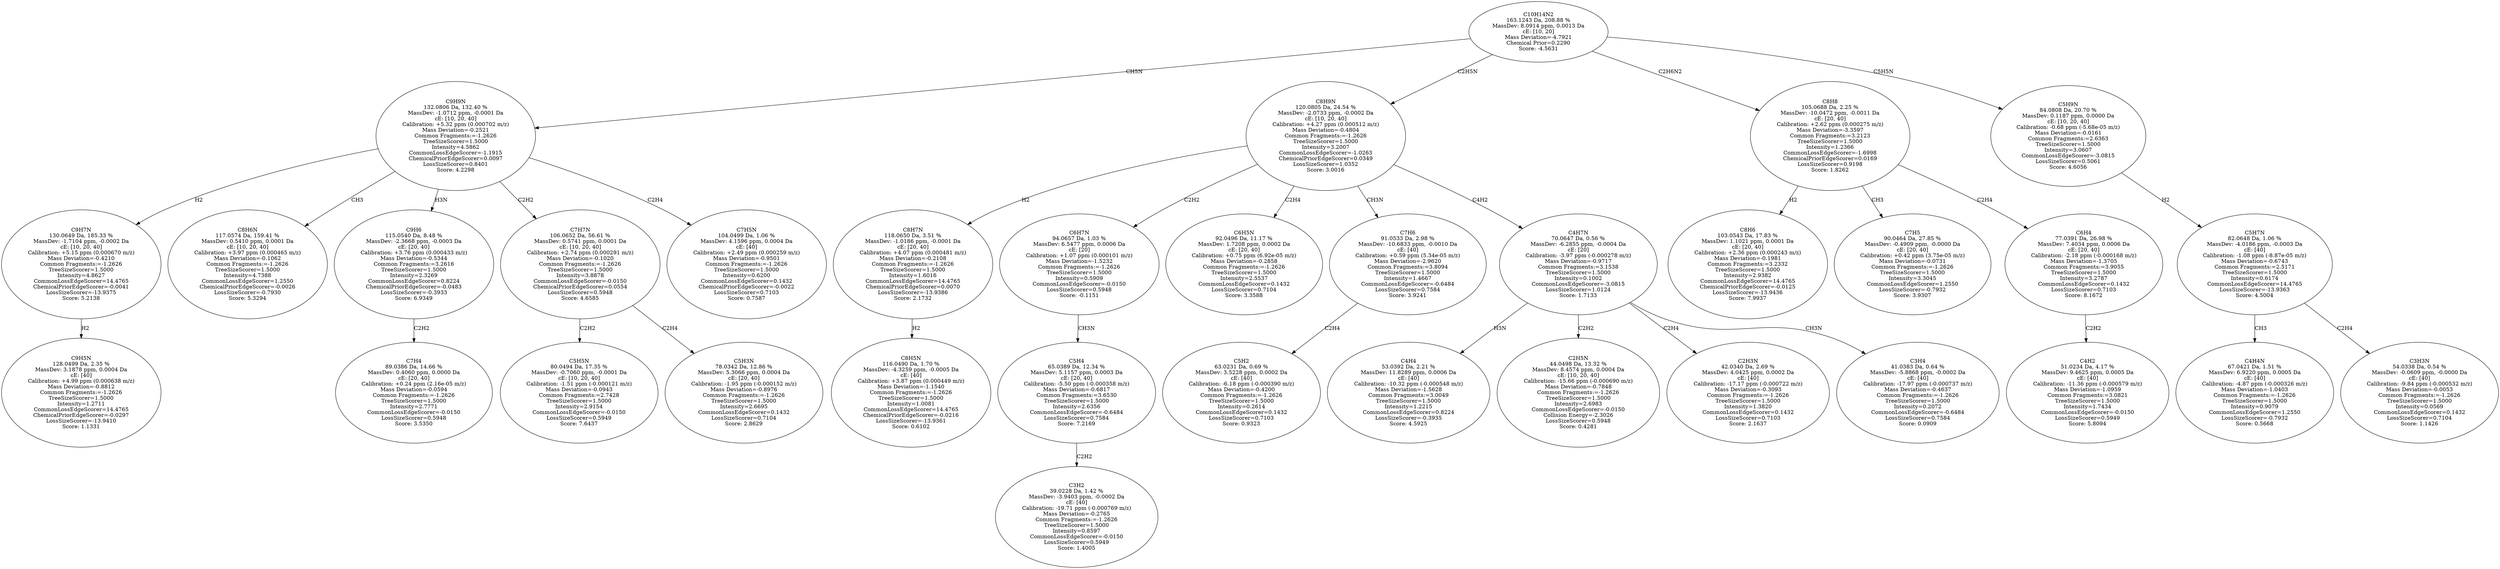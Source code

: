 strict digraph {
v1 [label="C9H5N\n128.0499 Da, 2.35 %\nMassDev: 3.1878 ppm, 0.0004 Da\ncE: [40]\nCalibration: +4.99 ppm (0.000638 m/z)\nMass Deviation=-0.8812\nCommon Fragments:=-1.2626\nTreeSizeScorer=1.5000\nIntensity=1.2711\nCommonLossEdgeScorer=14.4765\nChemicalPriorEdgeScorer=-0.0297\nLossSizeScorer=-13.9410\nScore: 1.1331"];
v2 [label="C9H7N\n130.0649 Da, 185.33 %\nMassDev: -1.7104 ppm, -0.0002 Da\ncE: [10, 20, 40]\nCalibration: +5.15 ppm (0.000670 m/z)\nMass Deviation=-0.4210\nCommon Fragments:=-1.2626\nTreeSizeScorer=1.5000\nIntensity=4.8627\nCommonLossEdgeScorer=14.4765\nChemicalPriorEdgeScorer=-0.0041\nLossSizeScorer=-13.9375\nScore: 5.2138"];
v3 [label="C8H6N\n117.0574 Da, 159.41 %\nMassDev: 0.5410 ppm, 0.0001 Da\ncE: [10, 20, 40]\nCalibration: +3.97 ppm (0.000465 m/z)\nMass Deviation=-0.1062\nCommon Fragments:=-1.2626\nTreeSizeScorer=1.5000\nIntensity=4.7388\nCommonLossEdgeScorer=1.2550\nChemicalPriorEdgeScorer=-0.0026\nLossSizeScorer=-0.7930\nScore: 5.3294"];
v4 [label="C7H4\n89.0386 Da, 14.66 %\nMassDev: 0.4060 ppm, 0.0000 Da\ncE: [20, 40]\nCalibration: +0.24 ppm (2.16e-05 m/z)\nMass Deviation=-0.0594\nCommon Fragments:=-1.2626\nTreeSizeScorer=1.5000\nIntensity=2.7771\nCommonLossEdgeScorer=-0.0150\nLossSizeScorer=0.5948\nScore: 3.5350"];
v5 [label="C9H6\n115.0540 Da, 8.48 %\nMassDev: -2.3668 ppm, -0.0003 Da\ncE: [20, 40]\nCalibration: +3.76 ppm (0.000433 m/z)\nMass Deviation=-0.5344\nCommon Fragments:=3.2616\nTreeSizeScorer=1.5000\nIntensity=2.3269\nCommonLossEdgeScorer=0.8224\nChemicalPriorEdgeScorer=-0.0483\nLossSizeScorer=-0.3933\nScore: 6.9349"];
v6 [label="C5H5N\n80.0494 Da, 17.35 %\nMassDev: -0.7060 ppm, -0.0001 Da\ncE: [10, 20, 40]\nCalibration: -1.51 ppm (-0.000121 m/z)\nMass Deviation=-0.0943\nCommon Fragments:=2.7428\nTreeSizeScorer=1.5000\nIntensity=2.9154\nCommonLossEdgeScorer=-0.0150\nLossSizeScorer=0.5949\nScore: 7.6437"];
v7 [label="C5H3N\n78.0342 Da, 12.86 %\nMassDev: 5.3066 ppm, 0.0004 Da\ncE: [20, 40]\nCalibration: -1.95 ppm (-0.000152 m/z)\nMass Deviation=-0.8976\nCommon Fragments:=-1.2626\nTreeSizeScorer=1.5000\nIntensity=2.6695\nCommonLossEdgeScorer=0.1432\nLossSizeScorer=0.7104\nScore: 2.8629"];
v8 [label="C7H7N\n106.0652 Da, 56.61 %\nMassDev: 0.5741 ppm, 0.0001 Da\ncE: [10, 20, 40]\nCalibration: +2.74 ppm (0.000291 m/z)\nMass Deviation=-0.1020\nCommon Fragments:=-1.2626\nTreeSizeScorer=1.5000\nIntensity=3.8878\nCommonLossEdgeScorer=-0.0150\nChemicalPriorEdgeScorer=0.0554\nLossSizeScorer=0.5948\nScore: 4.6585"];
v9 [label="C7H5N\n104.0499 Da, 1.06 %\nMassDev: 4.1596 ppm, 0.0004 Da\ncE: [40]\nCalibration: +2.49 ppm (0.000259 m/z)\nMass Deviation=-0.9501\nCommon Fragments:=-1.2626\nTreeSizeScorer=1.5000\nIntensity=0.6200\nCommonLossEdgeScorer=0.1432\nChemicalPriorEdgeScorer=-0.0022\nLossSizeScorer=0.7103\nScore: 0.7587"];
v10 [label="C9H9N\n132.0806 Da, 132.40 %\nMassDev: -1.0712 ppm, -0.0001 Da\ncE: [10, 20, 40]\nCalibration: +5.32 ppm (0.000702 m/z)\nMass Deviation=-0.2521\nCommon Fragments:=-1.2626\nTreeSizeScorer=1.5000\nIntensity=4.5862\nCommonLossEdgeScorer=-1.1915\nChemicalPriorEdgeScorer=0.0097\nLossSizeScorer=0.8401\nScore: 4.2298"];
v11 [label="C8H5N\n116.0490 Da, 1.70 %\nMassDev: -4.3259 ppm, -0.0005 Da\ncE: [40]\nCalibration: +3.87 ppm (0.000449 m/z)\nMass Deviation=-1.1540\nCommon Fragments:=-1.2626\nTreeSizeScorer=1.5000\nIntensity=1.0081\nCommonLossEdgeScorer=14.4765\nChemicalPriorEdgeScorer=-0.0216\nLossSizeScorer=-13.9361\nScore: 0.6102"];
v12 [label="C8H7N\n118.0650 Da, 3.51 %\nMassDev: -1.0186 ppm, -0.0001 Da\ncE: [20, 40]\nCalibration: +4.07 ppm (0.000481 m/z)\nMass Deviation=-0.2108\nCommon Fragments:=-1.2626\nTreeSizeScorer=1.5000\nIntensity=1.6016\nCommonLossEdgeScorer=14.4765\nChemicalPriorEdgeScorer=0.0070\nLossSizeScorer=-13.9386\nScore: 2.1732"];
v13 [label="C3H2\n39.0228 Da, 1.42 %\nMassDev: -3.9403 ppm, -0.0002 Da\ncE: [40]\nCalibration: -19.71 ppm (-0.000769 m/z)\nMass Deviation=-0.2765\nCommon Fragments:=-1.2626\nTreeSizeScorer=1.5000\nIntensity=0.8597\nCommonLossEdgeScorer=-0.0150\nLossSizeScorer=0.5949\nScore: 1.4005"];
v14 [label="C5H4\n65.0389 Da, 12.34 %\nMassDev: 5.1157 ppm, 0.0003 Da\ncE: [20, 40]\nCalibration: -5.50 ppm (-0.000358 m/z)\nMass Deviation=-0.6817\nCommon Fragments:=3.6530\nTreeSizeScorer=1.5000\nIntensity=2.6356\nCommonLossEdgeScorer=-0.6484\nLossSizeScorer=0.7584\nScore: 7.2169"];
v15 [label="C6H7N\n94.0657 Da, 1.03 %\nMassDev: 6.5477 ppm, 0.0006 Da\ncE: [20]\nCalibration: +1.07 ppm (0.000101 m/z)\nMass Deviation=-1.5232\nCommon Fragments:=-1.2626\nTreeSizeScorer=1.5000\nIntensity=0.5909\nCommonLossEdgeScorer=-0.0150\nLossSizeScorer=0.5948\nScore: -0.1151"];
v16 [label="C6H5N\n92.0496 Da, 11.17 %\nMassDev: 1.7208 ppm, 0.0002 Da\ncE: [20, 40]\nCalibration: +0.75 ppm (6.92e-05 m/z)\nMass Deviation=-0.2858\nCommon Fragments:=-1.2626\nTreeSizeScorer=1.5000\nIntensity=2.5537\nCommonLossEdgeScorer=0.1432\nLossSizeScorer=0.7104\nScore: 3.3588"];
v17 [label="C5H2\n63.0231 Da, 0.69 %\nMassDev: 3.5228 ppm, 0.0002 Da\ncE: [40]\nCalibration: -6.18 ppm (-0.000390 m/z)\nMass Deviation=-0.4200\nCommon Fragments:=-1.2626\nTreeSizeScorer=1.5000\nIntensity=0.2614\nCommonLossEdgeScorer=0.1432\nLossSizeScorer=0.7103\nScore: 0.9323"];
v18 [label="C7H6\n91.0533 Da, 2.98 %\nMassDev: -10.6833 ppm, -0.0010 Da\ncE: [40]\nCalibration: +0.59 ppm (5.34e-05 m/z)\nMass Deviation=-2.9620\nCommon Fragments:=3.8094\nTreeSizeScorer=1.5000\nIntensity=1.4667\nCommonLossEdgeScorer=-0.6484\nLossSizeScorer=0.7584\nScore: 3.9241"];
v19 [label="C4H4\n53.0392 Da, 2.21 %\nMassDev: 11.8289 ppm, 0.0006 Da\ncE: [40]\nCalibration: -10.32 ppm (-0.000548 m/z)\nMass Deviation=-1.5628\nCommon Fragments:=3.0049\nTreeSizeScorer=1.5000\nIntensity=1.2215\nCommonLossEdgeScorer=0.8224\nLossSizeScorer=-0.3935\nScore: 4.5925"];
v20 [label="C2H5N\n44.0498 Da, 13.32 %\nMassDev: 8.4574 ppm, 0.0004 Da\ncE: [10, 20, 40]\nCalibration: -15.66 ppm (-0.000690 m/z)\nMass Deviation=-0.7848\nCommon Fragments:=-1.2626\nTreeSizeScorer=1.5000\nIntensity=2.6983\nCommonLossEdgeScorer=-0.0150\nCollision Energy=-2.3026\nLossSizeScorer=0.5948\nScore: 0.4281"];
v21 [label="C2H3N\n42.0340 Da, 2.69 %\nMassDev: 4.0425 ppm, 0.0002 Da\ncE: [40]\nCalibration: -17.17 ppm (-0.000722 m/z)\nMass Deviation=-0.3093\nCommon Fragments:=-1.2626\nTreeSizeScorer=1.5000\nIntensity=1.3820\nCommonLossEdgeScorer=0.1432\nLossSizeScorer=0.7103\nScore: 2.1637"];
v22 [label="C3H4\n41.0383 Da, 0.64 %\nMassDev: -5.8868 ppm, -0.0002 Da\ncE: [40]\nCalibration: -17.97 ppm (-0.000737 m/z)\nMass Deviation=-0.4637\nCommon Fragments:=-1.2626\nTreeSizeScorer=1.5000\nIntensity=0.2072\nCommonLossEdgeScorer=-0.6484\nLossSizeScorer=0.7584\nScore: 0.0909"];
v23 [label="C4H7N\n70.0647 Da, 0.56 %\nMassDev: -6.2855 ppm, -0.0004 Da\ncE: [20]\nCalibration: -3.97 ppm (-0.000278 m/z)\nMass Deviation=-0.9717\nCommon Fragments:=3.1538\nTreeSizeScorer=1.5000\nIntensity=0.1002\nCommonLossEdgeScorer=-3.0815\nLossSizeScorer=1.0124\nScore: 1.7133"];
v24 [label="C8H9N\n120.0805 Da, 24.54 %\nMassDev: -2.0733 ppm, -0.0002 Da\ncE: [10, 20, 40]\nCalibration: +4.27 ppm (0.000512 m/z)\nMass Deviation=-0.4804\nCommon Fragments:=-1.2626\nTreeSizeScorer=1.5000\nIntensity=3.2007\nCommonLossEdgeScorer=-1.0263\nChemicalPriorEdgeScorer=0.0349\nLossSizeScorer=1.0352\nScore: 3.0016"];
v25 [label="C8H6\n103.0543 Da, 17.83 %\nMassDev: 1.1021 ppm, 0.0001 Da\ncE: [20, 40]\nCalibration: +2.36 ppm (0.000243 m/z)\nMass Deviation=-0.1981\nCommon Fragments:=3.2332\nTreeSizeScorer=1.5000\nIntensity=2.9382\nCommonLossEdgeScorer=14.4765\nChemicalPriorEdgeScorer=-0.0125\nLossSizeScorer=-13.9436\nScore: 7.9937"];
v26 [label="C7H5\n90.0464 Da, 27.85 %\nMassDev: -0.4909 ppm, -0.0000 Da\ncE: [20, 40]\nCalibration: +0.42 ppm (3.75e-05 m/z)\nMass Deviation=-0.0731\nCommon Fragments:=-1.2626\nTreeSizeScorer=1.5000\nIntensity=3.3045\nCommonLossEdgeScorer=1.2550\nLossSizeScorer=-0.7932\nScore: 3.9307"];
v27 [label="C4H2\n51.0234 Da, 4.17 %\nMassDev: 9.4625 ppm, 0.0005 Da\ncE: [40]\nCalibration: -11.36 ppm (-0.000579 m/z)\nMass Deviation=-1.0959\nCommon Fragments:=3.0821\nTreeSizeScorer=1.5000\nIntensity=1.7434\nCommonLossEdgeScorer=-0.0150\nLossSizeScorer=0.5949\nScore: 5.8094"];
v28 [label="C6H4\n77.0391 Da, 26.98 %\nMassDev: 7.4034 ppm, 0.0006 Da\ncE: [20, 40]\nCalibration: -2.18 ppm (-0.000168 m/z)\nMass Deviation=-1.3705\nCommon Fragments:=3.9055\nTreeSizeScorer=1.5000\nIntensity=3.2787\nCommonLossEdgeScorer=0.1432\nLossSizeScorer=0.7103\nScore: 8.1672"];
v29 [label="C8H8\n105.0688 Da, 2.25 %\nMassDev: -10.0472 ppm, -0.0011 Da\ncE: [20, 40]\nCalibration: +2.62 ppm (0.000275 m/z)\nMass Deviation=-3.3597\nCommon Fragments:=3.2123\nTreeSizeScorer=1.5000\nIntensity=1.2366\nCommonLossEdgeScorer=-1.6998\nChemicalPriorEdgeScorer=0.0169\nLossSizeScorer=0.9198\nScore: 1.8262"];
v30 [label="C4H4N\n67.0421 Da, 1.51 %\nMassDev: 6.9220 ppm, 0.0005 Da\ncE: [40]\nCalibration: -4.87 ppm (-0.000326 m/z)\nMass Deviation=-1.0403\nCommon Fragments:=-1.2626\nTreeSizeScorer=1.5000\nIntensity=0.9079\nCommonLossEdgeScorer=1.2550\nLossSizeScorer=-0.7932\nScore: 0.5668"];
v31 [label="C3H3N\n54.0338 Da, 0.54 %\nMassDev: -0.0609 ppm, -0.0000 Da\ncE: [40]\nCalibration: -9.84 ppm (-0.000532 m/z)\nMass Deviation=-0.0053\nCommon Fragments:=-1.2626\nTreeSizeScorer=1.5000\nIntensity=0.0569\nCommonLossEdgeScorer=0.1432\nLossSizeScorer=0.7104\nScore: 1.1426"];
v32 [label="C5H7N\n82.0648 Da, 1.06 %\nMassDev: -4.0186 ppm, -0.0003 Da\ncE: [40]\nCalibration: -1.08 ppm (-8.87e-05 m/z)\nMass Deviation=-0.6743\nCommon Fragments:=2.5171\nTreeSizeScorer=1.5000\nIntensity=0.6174\nCommonLossEdgeScorer=14.4765\nLossSizeScorer=-13.9363\nScore: 4.5004"];
v33 [label="C5H9N\n84.0808 Da, 20.70 %\nMassDev: 0.1187 ppm, 0.0000 Da\ncE: [10, 20, 40]\nCalibration: -0.68 ppm (-5.68e-05 m/z)\nMass Deviation=-0.0161\nCommon Fragments:=2.6363\nTreeSizeScorer=1.5000\nIntensity=3.0607\nCommonLossEdgeScorer=-3.0815\nLossSizeScorer=0.5061\nScore: 4.6056"];
v34 [label="C10H14N2\n163.1243 Da, 208.88 %\nMassDev: 8.0914 ppm, 0.0013 Da\ncE: [10, 20]\nMass Deviation=-4.7921\nChemical Prior=0.2290\nScore: -4.5631"];
v2 -> v1 [label="H2"];
v10 -> v2 [label="H2"];
v10 -> v3 [label="CH3"];
v5 -> v4 [label="C2H2"];
v10 -> v5 [label="H3N"];
v8 -> v6 [label="C2H2"];
v8 -> v7 [label="C2H4"];
v10 -> v8 [label="C2H2"];
v10 -> v9 [label="C2H4"];
v34 -> v10 [label="CH5N"];
v12 -> v11 [label="H2"];
v24 -> v12 [label="H2"];
v14 -> v13 [label="C2H2"];
v15 -> v14 [label="CH3N"];
v24 -> v15 [label="C2H2"];
v24 -> v16 [label="C2H4"];
v18 -> v17 [label="C2H4"];
v24 -> v18 [label="CH3N"];
v23 -> v19 [label="H3N"];
v23 -> v20 [label="C2H2"];
v23 -> v21 [label="C2H4"];
v23 -> v22 [label="CH3N"];
v24 -> v23 [label="C4H2"];
v34 -> v24 [label="C2H5N"];
v29 -> v25 [label="H2"];
v29 -> v26 [label="CH3"];
v28 -> v27 [label="C2H2"];
v29 -> v28 [label="C2H4"];
v34 -> v29 [label="C2H6N2"];
v32 -> v30 [label="CH3"];
v32 -> v31 [label="C2H4"];
v33 -> v32 [label="H2"];
v34 -> v33 [label="C5H5N"];
}